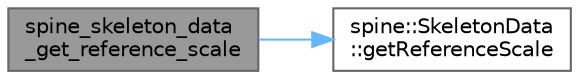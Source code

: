 digraph "spine_skeleton_data_get_reference_scale"
{
 // LATEX_PDF_SIZE
  bgcolor="transparent";
  edge [fontname=Helvetica,fontsize=10,labelfontname=Helvetica,labelfontsize=10];
  node [fontname=Helvetica,fontsize=10,shape=box,height=0.2,width=0.4];
  rankdir="LR";
  Node1 [id="Node000001",label="spine_skeleton_data\l_get_reference_scale",height=0.2,width=0.4,color="gray40", fillcolor="grey60", style="filled", fontcolor="black",tooltip=" "];
  Node1 -> Node2 [id="edge2_Node000001_Node000002",color="steelblue1",style="solid",tooltip=" "];
  Node2 [id="Node000002",label="spine::SkeletonData\l::getReferenceScale",height=0.2,width=0.4,color="grey40", fillcolor="white", style="filled",URL="$classspine_1_1_skeleton_data.html#ab68e68b9f4d6e2ff243cd8757826fae0",tooltip=" "];
}
